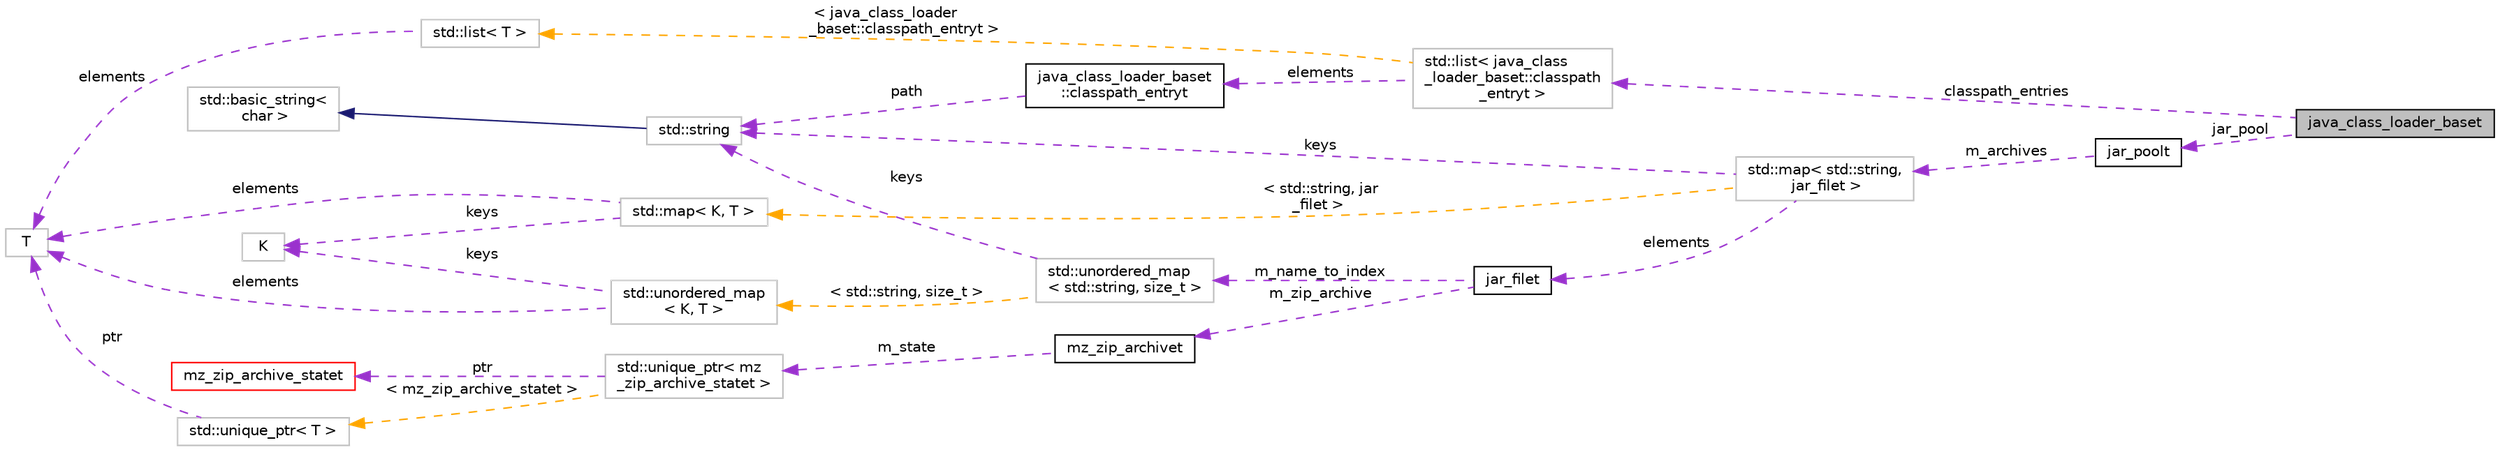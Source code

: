 digraph "java_class_loader_baset"
{
 // LATEX_PDF_SIZE
  bgcolor="transparent";
  edge [fontname="Helvetica",fontsize="10",labelfontname="Helvetica",labelfontsize="10"];
  node [fontname="Helvetica",fontsize="10",shape=record];
  rankdir="LR";
  Node1 [label="java_class_loader_baset",height=0.2,width=0.4,color="black", fillcolor="grey75", style="filled", fontcolor="black",tooltip="Base class for maintaining classpath."];
  Node2 -> Node1 [dir="back",color="darkorchid3",fontsize="10",style="dashed",label=" jar_pool" ,fontname="Helvetica"];
  Node2 [label="jar_poolt",height=0.2,width=0.4,color="black",URL="$classjar__poolt.html",tooltip="A chache for jar_filet objects, by file name."];
  Node3 -> Node2 [dir="back",color="darkorchid3",fontsize="10",style="dashed",label=" m_archives" ,fontname="Helvetica"];
  Node3 [label="std::map\< std::string,\l jar_filet \>",height=0.2,width=0.4,color="grey75",tooltip=" "];
  Node4 -> Node3 [dir="back",color="darkorchid3",fontsize="10",style="dashed",label=" elements" ,fontname="Helvetica"];
  Node4 [label="jar_filet",height=0.2,width=0.4,color="black",URL="$classjar__filet.html",tooltip="Class representing a .jar archive."];
  Node5 -> Node4 [dir="back",color="darkorchid3",fontsize="10",style="dashed",label=" m_name_to_index" ,fontname="Helvetica"];
  Node5 [label="std::unordered_map\l\< std::string, size_t \>",height=0.2,width=0.4,color="grey75",tooltip=" "];
  Node6 -> Node5 [dir="back",color="darkorchid3",fontsize="10",style="dashed",label=" keys" ,fontname="Helvetica"];
  Node6 [label="std::string",height=0.2,width=0.4,color="grey75",tooltip="STL class."];
  Node7 -> Node6 [dir="back",color="midnightblue",fontsize="10",style="solid",fontname="Helvetica"];
  Node7 [label="std::basic_string\<\l char \>",height=0.2,width=0.4,color="grey75",tooltip="STL class."];
  Node8 -> Node5 [dir="back",color="orange",fontsize="10",style="dashed",label=" \< std::string, size_t \>" ,fontname="Helvetica"];
  Node8 [label="std::unordered_map\l\< K, T \>",height=0.2,width=0.4,color="grey75",tooltip="STL class."];
  Node9 -> Node8 [dir="back",color="darkorchid3",fontsize="10",style="dashed",label=" keys" ,fontname="Helvetica"];
  Node9 [label="K",height=0.2,width=0.4,color="grey75",tooltip=" "];
  Node10 -> Node8 [dir="back",color="darkorchid3",fontsize="10",style="dashed",label=" elements" ,fontname="Helvetica"];
  Node10 [label="T",height=0.2,width=0.4,color="grey75",tooltip=" "];
  Node11 -> Node4 [dir="back",color="darkorchid3",fontsize="10",style="dashed",label=" m_zip_archive" ,fontname="Helvetica"];
  Node11 [label="mz_zip_archivet",height=0.2,width=0.4,color="black",URL="$classmz__zip__archivet.html",tooltip="Thin object-oriented wrapper around the MZ Zip library Zip file reader and extractor."];
  Node12 -> Node11 [dir="back",color="darkorchid3",fontsize="10",style="dashed",label=" m_state" ,fontname="Helvetica"];
  Node12 [label="std::unique_ptr\< mz\l_zip_archive_statet \>",height=0.2,width=0.4,color="grey75",tooltip=" "];
  Node13 -> Node12 [dir="back",color="darkorchid3",fontsize="10",style="dashed",label=" ptr" ,fontname="Helvetica"];
  Node13 [label="mz_zip_archive_statet",height=0.2,width=0.4,color="red",URL="$classmz__zip__archive__statet.html",tooltip=" "];
  Node17 -> Node12 [dir="back",color="orange",fontsize="10",style="dashed",label=" \< mz_zip_archive_statet \>" ,fontname="Helvetica"];
  Node17 [label="std::unique_ptr\< T \>",height=0.2,width=0.4,color="grey75",tooltip="STL class."];
  Node10 -> Node17 [dir="back",color="darkorchid3",fontsize="10",style="dashed",label=" ptr" ,fontname="Helvetica"];
  Node6 -> Node3 [dir="back",color="darkorchid3",fontsize="10",style="dashed",label=" keys" ,fontname="Helvetica"];
  Node18 -> Node3 [dir="back",color="orange",fontsize="10",style="dashed",label=" \< std::string, jar\l_filet \>" ,fontname="Helvetica"];
  Node18 [label="std::map\< K, T \>",height=0.2,width=0.4,color="grey75",tooltip="STL class."];
  Node9 -> Node18 [dir="back",color="darkorchid3",fontsize="10",style="dashed",label=" keys" ,fontname="Helvetica"];
  Node10 -> Node18 [dir="back",color="darkorchid3",fontsize="10",style="dashed",label=" elements" ,fontname="Helvetica"];
  Node19 -> Node1 [dir="back",color="darkorchid3",fontsize="10",style="dashed",label=" classpath_entries" ,fontname="Helvetica"];
  Node19 [label="std::list\< java_class\l_loader_baset::classpath\l_entryt \>",height=0.2,width=0.4,color="grey75",tooltip=" "];
  Node20 -> Node19 [dir="back",color="darkorchid3",fontsize="10",style="dashed",label=" elements" ,fontname="Helvetica"];
  Node20 [label="java_class_loader_baset\l::classpath_entryt",height=0.2,width=0.4,color="black",URL="$structjava__class__loader__baset_1_1classpath__entryt.html",tooltip="An entry in the classpath."];
  Node6 -> Node20 [dir="back",color="darkorchid3",fontsize="10",style="dashed",label=" path" ,fontname="Helvetica"];
  Node21 -> Node19 [dir="back",color="orange",fontsize="10",style="dashed",label=" \< java_class_loader\l_baset::classpath_entryt \>" ,fontname="Helvetica"];
  Node21 [label="std::list\< T \>",height=0.2,width=0.4,color="grey75",tooltip="STL class."];
  Node10 -> Node21 [dir="back",color="darkorchid3",fontsize="10",style="dashed",label=" elements" ,fontname="Helvetica"];
}
